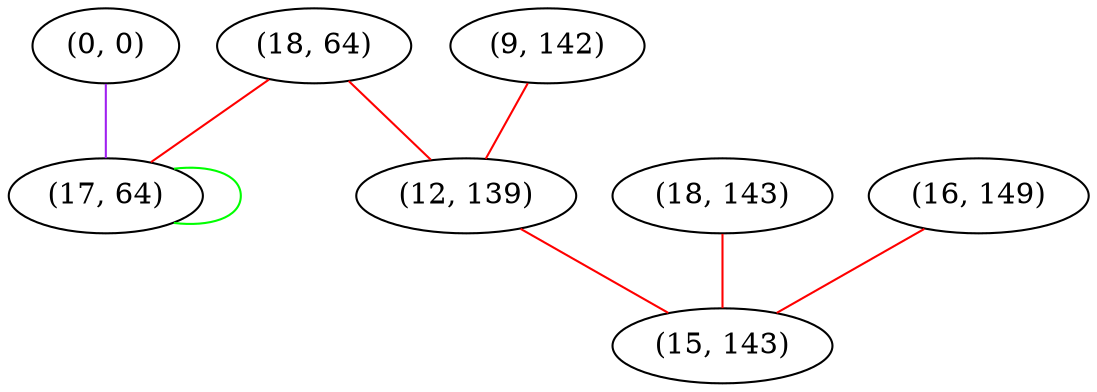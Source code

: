 graph "" {
"(18, 64)";
"(0, 0)";
"(9, 142)";
"(18, 143)";
"(17, 64)";
"(16, 149)";
"(12, 139)";
"(15, 143)";
"(18, 64)" -- "(17, 64)"  [color=red, key=0, weight=1];
"(18, 64)" -- "(12, 139)"  [color=red, key=0, weight=1];
"(0, 0)" -- "(17, 64)"  [color=purple, key=0, weight=4];
"(9, 142)" -- "(12, 139)"  [color=red, key=0, weight=1];
"(18, 143)" -- "(15, 143)"  [color=red, key=0, weight=1];
"(17, 64)" -- "(17, 64)"  [color=green, key=0, weight=2];
"(16, 149)" -- "(15, 143)"  [color=red, key=0, weight=1];
"(12, 139)" -- "(15, 143)"  [color=red, key=0, weight=1];
}
